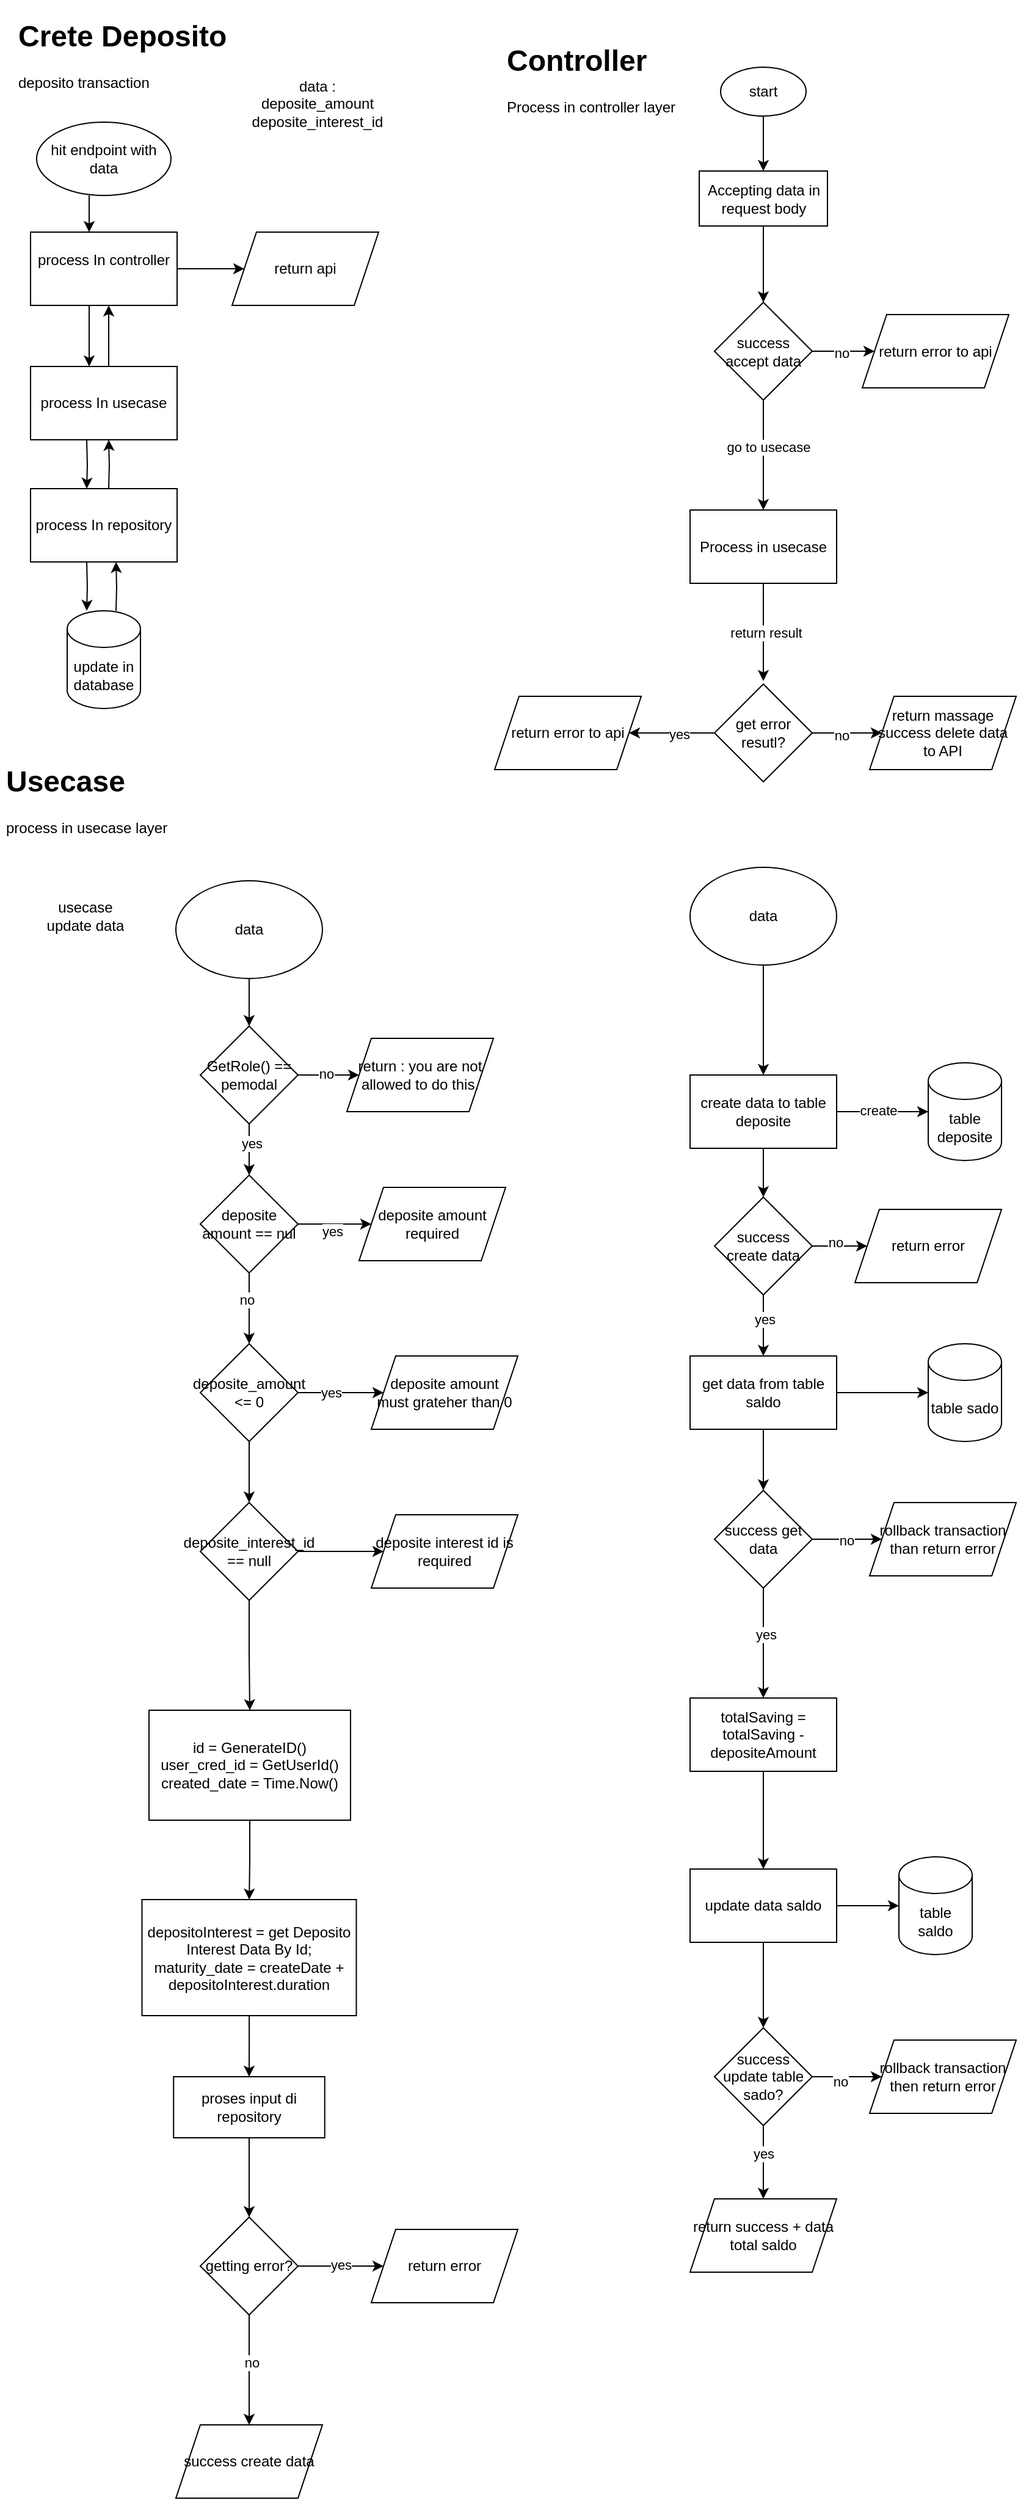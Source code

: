 <mxfile version="21.7.4" type="github">
  <diagram name="create" id="GQB9PMDlIEMigkQDYN1F">
    <mxGraphModel dx="880" dy="446" grid="1" gridSize="10" guides="1" tooltips="1" connect="1" arrows="1" fold="1" page="1" pageScale="1" pageWidth="850" pageHeight="1100" math="0" shadow="0">
      <root>
        <mxCell id="0" />
        <mxCell id="1" parent="0" />
        <mxCell id="w14hrbgYsriXezAnGktg-1" value="&lt;h1&gt;Crete Deposito&lt;/h1&gt;&lt;div&gt;deposito transaction&lt;/div&gt;" style="text;html=1;strokeColor=none;fillColor=none;spacing=5;spacingTop=-20;whiteSpace=wrap;overflow=hidden;rounded=0;" vertex="1" parent="1">
          <mxGeometry x="20" y="10" width="190" height="80" as="geometry" />
        </mxCell>
        <mxCell id="w14hrbgYsriXezAnGktg-2" value="data :&lt;br style=&quot;border-color: var(--border-color);&quot;&gt;deposite_amount&lt;br style=&quot;border-color: var(--border-color);&quot;&gt;deposite_interest_id" style="text;html=1;strokeColor=none;fillColor=none;align=center;verticalAlign=middle;whiteSpace=wrap;rounded=0;" vertex="1" parent="1">
          <mxGeometry x="210" y="50" width="120" height="70" as="geometry" />
        </mxCell>
        <mxCell id="w14hrbgYsriXezAnGktg-3" value="" style="edgeStyle=orthogonalEdgeStyle;rounded=0;orthogonalLoop=1;jettySize=auto;html=1;" edge="1" parent="1">
          <mxGeometry relative="1" as="geometry">
            <mxPoint x="83" y="160" as="sourcePoint" />
            <mxPoint x="83" y="190" as="targetPoint" />
          </mxGeometry>
        </mxCell>
        <mxCell id="w14hrbgYsriXezAnGktg-4" value="hit endpoint with data" style="ellipse;whiteSpace=wrap;html=1;" vertex="1" parent="1">
          <mxGeometry x="40" y="100" width="110" height="60" as="geometry" />
        </mxCell>
        <mxCell id="w14hrbgYsriXezAnGktg-5" value="" style="edgeStyle=orthogonalEdgeStyle;rounded=0;orthogonalLoop=1;jettySize=auto;html=1;" edge="1" parent="1">
          <mxGeometry relative="1" as="geometry">
            <mxPoint x="83" y="250" as="sourcePoint" />
            <mxPoint x="83" y="300" as="targetPoint" />
          </mxGeometry>
        </mxCell>
        <mxCell id="w14hrbgYsriXezAnGktg-6" value="" style="edgeStyle=orthogonalEdgeStyle;rounded=0;orthogonalLoop=1;jettySize=auto;html=1;" edge="1" parent="1" source="w14hrbgYsriXezAnGktg-7" target="w14hrbgYsriXezAnGktg-16">
          <mxGeometry relative="1" as="geometry" />
        </mxCell>
        <mxCell id="w14hrbgYsriXezAnGktg-7" value="&#xa;&lt;span style=&quot;color: rgb(0, 0, 0); font-family: Helvetica; font-size: 12px; font-style: normal; font-variant-ligatures: normal; font-variant-caps: normal; font-weight: 400; letter-spacing: normal; orphans: 2; text-align: center; text-indent: 0px; text-transform: none; widows: 2; word-spacing: 0px; -webkit-text-stroke-width: 0px; background-color: rgb(251, 251, 251); text-decoration-thickness: initial; text-decoration-style: initial; text-decoration-color: initial; float: none; display: inline !important;&quot;&gt;process In controller&lt;/span&gt;&#xa;&#xa;" style="whiteSpace=wrap;html=1;" vertex="1" parent="1">
          <mxGeometry x="35" y="190" width="120" height="60" as="geometry" />
        </mxCell>
        <mxCell id="w14hrbgYsriXezAnGktg-8" value="" style="edgeStyle=orthogonalEdgeStyle;rounded=0;orthogonalLoop=1;jettySize=auto;html=1;" edge="1" parent="1">
          <mxGeometry relative="1" as="geometry">
            <mxPoint x="81" y="360" as="sourcePoint" />
            <mxPoint x="81" y="400" as="targetPoint" />
          </mxGeometry>
        </mxCell>
        <mxCell id="w14hrbgYsriXezAnGktg-9" value="" style="edgeStyle=orthogonalEdgeStyle;rounded=0;orthogonalLoop=1;jettySize=auto;html=1;" edge="1" parent="1">
          <mxGeometry relative="1" as="geometry">
            <mxPoint x="99" y="300" as="sourcePoint" />
            <mxPoint x="99" y="250" as="targetPoint" />
          </mxGeometry>
        </mxCell>
        <mxCell id="w14hrbgYsriXezAnGktg-10" value="process In usecase" style="whiteSpace=wrap;html=1;" vertex="1" parent="1">
          <mxGeometry x="35" y="300" width="120" height="60" as="geometry" />
        </mxCell>
        <mxCell id="w14hrbgYsriXezAnGktg-11" value="" style="edgeStyle=orthogonalEdgeStyle;rounded=0;orthogonalLoop=1;jettySize=auto;html=1;" edge="1" parent="1">
          <mxGeometry relative="1" as="geometry">
            <mxPoint x="81" y="460" as="sourcePoint" />
            <mxPoint x="81" y="500" as="targetPoint" />
          </mxGeometry>
        </mxCell>
        <mxCell id="w14hrbgYsriXezAnGktg-12" value="" style="edgeStyle=orthogonalEdgeStyle;rounded=0;orthogonalLoop=1;jettySize=auto;html=1;" edge="1" parent="1">
          <mxGeometry relative="1" as="geometry">
            <mxPoint x="99" y="400" as="sourcePoint" />
            <mxPoint x="99" y="360" as="targetPoint" />
          </mxGeometry>
        </mxCell>
        <mxCell id="w14hrbgYsriXezAnGktg-13" value="process In repository" style="whiteSpace=wrap;html=1;" vertex="1" parent="1">
          <mxGeometry x="35" y="400" width="120" height="60" as="geometry" />
        </mxCell>
        <mxCell id="w14hrbgYsriXezAnGktg-14" value="" style="edgeStyle=orthogonalEdgeStyle;rounded=0;orthogonalLoop=1;jettySize=auto;html=1;" edge="1" parent="1">
          <mxGeometry relative="1" as="geometry">
            <mxPoint x="105" y="500" as="sourcePoint" />
            <mxPoint x="105" y="460" as="targetPoint" />
          </mxGeometry>
        </mxCell>
        <mxCell id="w14hrbgYsriXezAnGktg-15" value="update in database" style="shape=cylinder3;whiteSpace=wrap;html=1;boundedLbl=1;backgroundOutline=1;size=15;" vertex="1" parent="1">
          <mxGeometry x="65" y="500" width="60" height="80" as="geometry" />
        </mxCell>
        <mxCell id="w14hrbgYsriXezAnGktg-16" value="return api" style="shape=parallelogram;perimeter=parallelogramPerimeter;whiteSpace=wrap;html=1;fixedSize=1;" vertex="1" parent="1">
          <mxGeometry x="200" y="190" width="120" height="60" as="geometry" />
        </mxCell>
        <mxCell id="w14hrbgYsriXezAnGktg-33" value="&lt;h1 style=&quot;border-color: var(--border-color);&quot;&gt;Controller&lt;/h1&gt;&lt;h1&gt;&lt;div style=&quot;border-color: var(--border-color); font-size: 12px; font-weight: 400;&quot;&gt;Process in controller layer&lt;/div&gt;&lt;/h1&gt;" style="text;html=1;strokeColor=none;fillColor=none;spacing=5;spacingTop=-20;whiteSpace=wrap;overflow=hidden;rounded=0;" vertex="1" parent="1">
          <mxGeometry x="420" y="30" width="190" height="80" as="geometry" />
        </mxCell>
        <mxCell id="w14hrbgYsriXezAnGktg-34" value="" style="edgeStyle=orthogonalEdgeStyle;rounded=0;orthogonalLoop=1;jettySize=auto;html=1;" edge="1" parent="1" source="w14hrbgYsriXezAnGktg-35" target="w14hrbgYsriXezAnGktg-37">
          <mxGeometry relative="1" as="geometry" />
        </mxCell>
        <mxCell id="w14hrbgYsriXezAnGktg-35" value="start" style="ellipse;whiteSpace=wrap;html=1;" vertex="1" parent="1">
          <mxGeometry x="600" y="55" width="70" height="40" as="geometry" />
        </mxCell>
        <mxCell id="w14hrbgYsriXezAnGktg-36" value="" style="edgeStyle=orthogonalEdgeStyle;rounded=0;orthogonalLoop=1;jettySize=auto;html=1;" edge="1" parent="1" source="w14hrbgYsriXezAnGktg-37" target="w14hrbgYsriXezAnGktg-42">
          <mxGeometry relative="1" as="geometry" />
        </mxCell>
        <mxCell id="w14hrbgYsriXezAnGktg-37" value="Accepting data in request body" style="whiteSpace=wrap;html=1;" vertex="1" parent="1">
          <mxGeometry x="582.5" y="140" width="105" height="45" as="geometry" />
        </mxCell>
        <mxCell id="w14hrbgYsriXezAnGktg-38" value="" style="edgeStyle=orthogonalEdgeStyle;rounded=0;orthogonalLoop=1;jettySize=auto;html=1;" edge="1" parent="1" source="w14hrbgYsriXezAnGktg-42" target="w14hrbgYsriXezAnGktg-43">
          <mxGeometry relative="1" as="geometry" />
        </mxCell>
        <mxCell id="w14hrbgYsriXezAnGktg-39" value="no" style="edgeLabel;html=1;align=center;verticalAlign=middle;resizable=0;points=[];" vertex="1" connectable="0" parent="w14hrbgYsriXezAnGktg-38">
          <mxGeometry x="-0.057" relative="1" as="geometry">
            <mxPoint y="1" as="offset" />
          </mxGeometry>
        </mxCell>
        <mxCell id="w14hrbgYsriXezAnGktg-40" value="" style="edgeStyle=orthogonalEdgeStyle;rounded=0;orthogonalLoop=1;jettySize=auto;html=1;" edge="1" parent="1" source="w14hrbgYsriXezAnGktg-42" target="w14hrbgYsriXezAnGktg-46">
          <mxGeometry relative="1" as="geometry" />
        </mxCell>
        <mxCell id="w14hrbgYsriXezAnGktg-41" value="go to usecase" style="edgeLabel;html=1;align=center;verticalAlign=middle;resizable=0;points=[];" vertex="1" connectable="0" parent="w14hrbgYsriXezAnGktg-40">
          <mxGeometry x="-0.144" y="4" relative="1" as="geometry">
            <mxPoint as="offset" />
          </mxGeometry>
        </mxCell>
        <mxCell id="w14hrbgYsriXezAnGktg-42" value="success accept data" style="rhombus;whiteSpace=wrap;html=1;" vertex="1" parent="1">
          <mxGeometry x="595" y="247.5" width="80" height="80" as="geometry" />
        </mxCell>
        <mxCell id="w14hrbgYsriXezAnGktg-43" value="return error to api" style="shape=parallelogram;perimeter=parallelogramPerimeter;whiteSpace=wrap;html=1;fixedSize=1;" vertex="1" parent="1">
          <mxGeometry x="716" y="257.5" width="120" height="60" as="geometry" />
        </mxCell>
        <mxCell id="w14hrbgYsriXezAnGktg-44" value="" style="edgeStyle=orthogonalEdgeStyle;rounded=0;orthogonalLoop=1;jettySize=auto;html=1;" edge="1" parent="1" source="w14hrbgYsriXezAnGktg-46">
          <mxGeometry relative="1" as="geometry">
            <mxPoint x="635" y="557.5" as="targetPoint" />
          </mxGeometry>
        </mxCell>
        <mxCell id="w14hrbgYsriXezAnGktg-45" value="return result" style="edgeLabel;html=1;align=center;verticalAlign=middle;resizable=0;points=[];" vertex="1" connectable="0" parent="w14hrbgYsriXezAnGktg-44">
          <mxGeometry x="0.013" y="1" relative="1" as="geometry">
            <mxPoint as="offset" />
          </mxGeometry>
        </mxCell>
        <mxCell id="w14hrbgYsriXezAnGktg-46" value="Process in usecase" style="whiteSpace=wrap;html=1;" vertex="1" parent="1">
          <mxGeometry x="575" y="417.5" width="120" height="60" as="geometry" />
        </mxCell>
        <mxCell id="w14hrbgYsriXezAnGktg-47" value="" style="edgeStyle=orthogonalEdgeStyle;rounded=0;orthogonalLoop=1;jettySize=auto;html=1;" edge="1" parent="1" source="w14hrbgYsriXezAnGktg-51" target="w14hrbgYsriXezAnGktg-52">
          <mxGeometry relative="1" as="geometry" />
        </mxCell>
        <mxCell id="w14hrbgYsriXezAnGktg-48" value="yes" style="edgeLabel;html=1;align=center;verticalAlign=middle;resizable=0;points=[];" vertex="1" connectable="0" parent="w14hrbgYsriXezAnGktg-47">
          <mxGeometry x="-0.171" y="1" relative="1" as="geometry">
            <mxPoint as="offset" />
          </mxGeometry>
        </mxCell>
        <mxCell id="w14hrbgYsriXezAnGktg-49" value="" style="edgeStyle=orthogonalEdgeStyle;rounded=0;orthogonalLoop=1;jettySize=auto;html=1;" edge="1" parent="1" source="w14hrbgYsriXezAnGktg-51" target="w14hrbgYsriXezAnGktg-53">
          <mxGeometry relative="1" as="geometry" />
        </mxCell>
        <mxCell id="w14hrbgYsriXezAnGktg-50" value="no" style="edgeLabel;html=1;align=center;verticalAlign=middle;resizable=0;points=[];" vertex="1" connectable="0" parent="w14hrbgYsriXezAnGktg-49">
          <mxGeometry x="-0.171" y="-2" relative="1" as="geometry">
            <mxPoint as="offset" />
          </mxGeometry>
        </mxCell>
        <mxCell id="w14hrbgYsriXezAnGktg-51" value="get error resutl?" style="rhombus;whiteSpace=wrap;html=1;" vertex="1" parent="1">
          <mxGeometry x="595" y="560" width="80" height="80" as="geometry" />
        </mxCell>
        <mxCell id="w14hrbgYsriXezAnGktg-52" value="return error to api" style="shape=parallelogram;perimeter=parallelogramPerimeter;whiteSpace=wrap;html=1;fixedSize=1;" vertex="1" parent="1">
          <mxGeometry x="415" y="570" width="120" height="60" as="geometry" />
        </mxCell>
        <mxCell id="w14hrbgYsriXezAnGktg-53" value="return massage success delete data to API" style="shape=parallelogram;perimeter=parallelogramPerimeter;whiteSpace=wrap;html=1;fixedSize=1;" vertex="1" parent="1">
          <mxGeometry x="722" y="570" width="120" height="60" as="geometry" />
        </mxCell>
        <mxCell id="w14hrbgYsriXezAnGktg-96" value="&lt;h1&gt;Usecase&lt;/h1&gt;&lt;div&gt;process in usecase layer&lt;/div&gt;" style="text;html=1;strokeColor=none;fillColor=none;spacing=5;spacingTop=-20;whiteSpace=wrap;overflow=hidden;rounded=0;" vertex="1" parent="1">
          <mxGeometry x="10" y="620" width="160" height="70" as="geometry" />
        </mxCell>
        <mxCell id="w14hrbgYsriXezAnGktg-97" value="" style="edgeStyle=orthogonalEdgeStyle;rounded=0;orthogonalLoop=1;jettySize=auto;html=1;" edge="1" parent="1" source="w14hrbgYsriXezAnGktg-99" target="w14hrbgYsriXezAnGktg-107">
          <mxGeometry relative="1" as="geometry" />
        </mxCell>
        <mxCell id="w14hrbgYsriXezAnGktg-98" value="no" style="edgeLabel;html=1;align=center;verticalAlign=middle;resizable=0;points=[];" vertex="1" connectable="0" parent="w14hrbgYsriXezAnGktg-97">
          <mxGeometry x="-0.08" y="1" relative="1" as="geometry">
            <mxPoint as="offset" />
          </mxGeometry>
        </mxCell>
        <mxCell id="w14hrbgYsriXezAnGktg-99" value="GetRole() == pemodal" style="rhombus;whiteSpace=wrap;html=1;" vertex="1" parent="1">
          <mxGeometry x="174" y="840" width="80" height="80" as="geometry" />
        </mxCell>
        <mxCell id="w14hrbgYsriXezAnGktg-100" value="" style="edgeStyle=orthogonalEdgeStyle;rounded=0;orthogonalLoop=1;jettySize=auto;html=1;exitX=0.5;exitY=1;exitDx=0;exitDy=0;" edge="1" parent="1" source="w14hrbgYsriXezAnGktg-99" target="w14hrbgYsriXezAnGktg-106">
          <mxGeometry relative="1" as="geometry">
            <mxPoint x="214" y="1050" as="sourcePoint" />
          </mxGeometry>
        </mxCell>
        <mxCell id="w14hrbgYsriXezAnGktg-101" value="yes" style="edgeLabel;html=1;align=center;verticalAlign=middle;resizable=0;points=[];" vertex="1" connectable="0" parent="w14hrbgYsriXezAnGktg-100">
          <mxGeometry x="-0.238" y="2" relative="1" as="geometry">
            <mxPoint as="offset" />
          </mxGeometry>
        </mxCell>
        <mxCell id="w14hrbgYsriXezAnGktg-102" value="" style="edgeStyle=orthogonalEdgeStyle;rounded=0;orthogonalLoop=1;jettySize=auto;html=1;" edge="1" parent="1" source="w14hrbgYsriXezAnGktg-106">
          <mxGeometry relative="1" as="geometry">
            <mxPoint x="314" y="1002" as="targetPoint" />
          </mxGeometry>
        </mxCell>
        <mxCell id="w14hrbgYsriXezAnGktg-103" value="yes" style="edgeLabel;html=1;align=center;verticalAlign=middle;resizable=0;points=[];" vertex="1" connectable="0" parent="w14hrbgYsriXezAnGktg-102">
          <mxGeometry x="0.008" y="-5" relative="1" as="geometry">
            <mxPoint x="-2" as="offset" />
          </mxGeometry>
        </mxCell>
        <mxCell id="w14hrbgYsriXezAnGktg-104" value="" style="edgeStyle=orthogonalEdgeStyle;rounded=0;orthogonalLoop=1;jettySize=auto;html=1;" edge="1" parent="1" source="w14hrbgYsriXezAnGktg-106" target="w14hrbgYsriXezAnGktg-115">
          <mxGeometry relative="1" as="geometry" />
        </mxCell>
        <mxCell id="w14hrbgYsriXezAnGktg-105" value="no" style="edgeLabel;html=1;align=center;verticalAlign=middle;resizable=0;points=[];" vertex="1" connectable="0" parent="w14hrbgYsriXezAnGktg-104">
          <mxGeometry x="-0.241" y="-2" relative="1" as="geometry">
            <mxPoint as="offset" />
          </mxGeometry>
        </mxCell>
        <mxCell id="w14hrbgYsriXezAnGktg-106" value="deposite amount == nul" style="rhombus;whiteSpace=wrap;html=1;" vertex="1" parent="1">
          <mxGeometry x="174" y="962" width="80" height="80" as="geometry" />
        </mxCell>
        <mxCell id="w14hrbgYsriXezAnGktg-107" value="return : you are not allowed to do this." style="shape=parallelogram;perimeter=parallelogramPerimeter;whiteSpace=wrap;html=1;fixedSize=1;" vertex="1" parent="1">
          <mxGeometry x="294" y="850" width="120" height="60" as="geometry" />
        </mxCell>
        <mxCell id="w14hrbgYsriXezAnGktg-108" value="deposite amount required" style="shape=parallelogram;perimeter=parallelogramPerimeter;whiteSpace=wrap;html=1;fixedSize=1;" vertex="1" parent="1">
          <mxGeometry x="304" y="972" width="120" height="60" as="geometry" />
        </mxCell>
        <mxCell id="w14hrbgYsriXezAnGktg-112" value="" style="edgeStyle=orthogonalEdgeStyle;rounded=0;orthogonalLoop=1;jettySize=auto;html=1;" edge="1" parent="1" source="w14hrbgYsriXezAnGktg-115" target="w14hrbgYsriXezAnGktg-121">
          <mxGeometry relative="1" as="geometry" />
        </mxCell>
        <mxCell id="w14hrbgYsriXezAnGktg-113" value="yes" style="edgeLabel;html=1;align=center;verticalAlign=middle;resizable=0;points=[];" vertex="1" connectable="0" parent="w14hrbgYsriXezAnGktg-112">
          <mxGeometry x="-0.229" relative="1" as="geometry">
            <mxPoint as="offset" />
          </mxGeometry>
        </mxCell>
        <mxCell id="w14hrbgYsriXezAnGktg-138" value="" style="edgeStyle=orthogonalEdgeStyle;rounded=0;orthogonalLoop=1;jettySize=auto;html=1;" edge="1" parent="1" source="w14hrbgYsriXezAnGktg-115" target="w14hrbgYsriXezAnGktg-137">
          <mxGeometry relative="1" as="geometry" />
        </mxCell>
        <mxCell id="w14hrbgYsriXezAnGktg-115" value="deposite_amount &amp;lt;= 0" style="rhombus;whiteSpace=wrap;html=1;" vertex="1" parent="1">
          <mxGeometry x="174" y="1100" width="80" height="80" as="geometry" />
        </mxCell>
        <mxCell id="w14hrbgYsriXezAnGktg-118" value="usecase update data" style="text;html=1;strokeColor=none;fillColor=none;align=center;verticalAlign=middle;whiteSpace=wrap;rounded=0;" vertex="1" parent="1">
          <mxGeometry x="40" y="735" width="80" height="30" as="geometry" />
        </mxCell>
        <mxCell id="w14hrbgYsriXezAnGktg-119" value="" style="edgeStyle=orthogonalEdgeStyle;rounded=0;orthogonalLoop=1;jettySize=auto;html=1;" edge="1" parent="1" source="w14hrbgYsriXezAnGktg-120" target="w14hrbgYsriXezAnGktg-99">
          <mxGeometry relative="1" as="geometry" />
        </mxCell>
        <mxCell id="w14hrbgYsriXezAnGktg-120" value="data" style="ellipse;whiteSpace=wrap;html=1;" vertex="1" parent="1">
          <mxGeometry x="154" y="721" width="120" height="80" as="geometry" />
        </mxCell>
        <mxCell id="w14hrbgYsriXezAnGktg-121" value="deposite amount must grateher than 0" style="shape=parallelogram;perimeter=parallelogramPerimeter;whiteSpace=wrap;html=1;fixedSize=1;" vertex="1" parent="1">
          <mxGeometry x="314" y="1110" width="120" height="60" as="geometry" />
        </mxCell>
        <mxCell id="w14hrbgYsriXezAnGktg-140" value="" style="edgeStyle=orthogonalEdgeStyle;rounded=0;orthogonalLoop=1;jettySize=auto;html=1;" edge="1" parent="1" source="w14hrbgYsriXezAnGktg-137" target="w14hrbgYsriXezAnGktg-139">
          <mxGeometry relative="1" as="geometry" />
        </mxCell>
        <mxCell id="w14hrbgYsriXezAnGktg-142" value="" style="edgeStyle=orthogonalEdgeStyle;rounded=0;orthogonalLoop=1;jettySize=auto;html=1;" edge="1" parent="1" source="w14hrbgYsriXezAnGktg-137" target="w14hrbgYsriXezAnGktg-141">
          <mxGeometry relative="1" as="geometry" />
        </mxCell>
        <mxCell id="w14hrbgYsriXezAnGktg-137" value="deposite_interest_id == null" style="rhombus;whiteSpace=wrap;html=1;" vertex="1" parent="1">
          <mxGeometry x="174" y="1230" width="80" height="80" as="geometry" />
        </mxCell>
        <mxCell id="w14hrbgYsriXezAnGktg-139" value="deposite interest id is required" style="shape=parallelogram;perimeter=parallelogramPerimeter;whiteSpace=wrap;html=1;fixedSize=1;" vertex="1" parent="1">
          <mxGeometry x="314" y="1240" width="120" height="60" as="geometry" />
        </mxCell>
        <mxCell id="w14hrbgYsriXezAnGktg-144" value="" style="edgeStyle=orthogonalEdgeStyle;rounded=0;orthogonalLoop=1;jettySize=auto;html=1;" edge="1" parent="1" source="w14hrbgYsriXezAnGktg-141" target="w14hrbgYsriXezAnGktg-143">
          <mxGeometry relative="1" as="geometry" />
        </mxCell>
        <mxCell id="w14hrbgYsriXezAnGktg-141" value="id =&amp;nbsp;GenerateID&lt;span style=&quot;background-color: initial;&quot;&gt;()&lt;/span&gt;&lt;br&gt;user_cred_id = GetUserId()&lt;br&gt;created_date = Time.Now()" style="whiteSpace=wrap;html=1;" vertex="1" parent="1">
          <mxGeometry x="132" y="1400" width="165" height="90" as="geometry" />
        </mxCell>
        <mxCell id="w14hrbgYsriXezAnGktg-146" value="" style="edgeStyle=orthogonalEdgeStyle;rounded=0;orthogonalLoop=1;jettySize=auto;html=1;" edge="1" parent="1" source="w14hrbgYsriXezAnGktg-143" target="w14hrbgYsriXezAnGktg-145">
          <mxGeometry relative="1" as="geometry" />
        </mxCell>
        <mxCell id="w14hrbgYsriXezAnGktg-143" value="depositoInterest = get Deposito Interest Data By Id;&lt;br&gt;maturity_date = createDate + depositoInterest.duration" style="whiteSpace=wrap;html=1;" vertex="1" parent="1">
          <mxGeometry x="126.25" y="1555" width="175.5" height="95" as="geometry" />
        </mxCell>
        <mxCell id="w14hrbgYsriXezAnGktg-148" value="" style="edgeStyle=orthogonalEdgeStyle;rounded=0;orthogonalLoop=1;jettySize=auto;html=1;" edge="1" parent="1" source="w14hrbgYsriXezAnGktg-145" target="w14hrbgYsriXezAnGktg-147">
          <mxGeometry relative="1" as="geometry" />
        </mxCell>
        <mxCell id="w14hrbgYsriXezAnGktg-145" value="proses input di repository" style="whiteSpace=wrap;html=1;" vertex="1" parent="1">
          <mxGeometry x="152.12" y="1700" width="123.75" height="50" as="geometry" />
        </mxCell>
        <mxCell id="w14hrbgYsriXezAnGktg-150" value="" style="edgeStyle=orthogonalEdgeStyle;rounded=0;orthogonalLoop=1;jettySize=auto;html=1;" edge="1" parent="1" source="w14hrbgYsriXezAnGktg-147" target="w14hrbgYsriXezAnGktg-149">
          <mxGeometry relative="1" as="geometry" />
        </mxCell>
        <mxCell id="w14hrbgYsriXezAnGktg-151" value="yes" style="edgeLabel;html=1;align=center;verticalAlign=middle;resizable=0;points=[];" vertex="1" connectable="0" parent="w14hrbgYsriXezAnGktg-150">
          <mxGeometry x="0.0" y="1" relative="1" as="geometry">
            <mxPoint as="offset" />
          </mxGeometry>
        </mxCell>
        <mxCell id="w14hrbgYsriXezAnGktg-153" value="" style="edgeStyle=orthogonalEdgeStyle;rounded=0;orthogonalLoop=1;jettySize=auto;html=1;" edge="1" parent="1" source="w14hrbgYsriXezAnGktg-147" target="w14hrbgYsriXezAnGktg-152">
          <mxGeometry relative="1" as="geometry" />
        </mxCell>
        <mxCell id="w14hrbgYsriXezAnGktg-154" value="no" style="edgeLabel;html=1;align=center;verticalAlign=middle;resizable=0;points=[];" vertex="1" connectable="0" parent="w14hrbgYsriXezAnGktg-153">
          <mxGeometry x="-0.133" y="2" relative="1" as="geometry">
            <mxPoint as="offset" />
          </mxGeometry>
        </mxCell>
        <mxCell id="w14hrbgYsriXezAnGktg-147" value="getting error?" style="rhombus;whiteSpace=wrap;html=1;" vertex="1" parent="1">
          <mxGeometry x="173.995" y="1815" width="80" height="80" as="geometry" />
        </mxCell>
        <mxCell id="w14hrbgYsriXezAnGktg-149" value="return error" style="shape=parallelogram;perimeter=parallelogramPerimeter;whiteSpace=wrap;html=1;fixedSize=1;" vertex="1" parent="1">
          <mxGeometry x="313.995" y="1825" width="120" height="60" as="geometry" />
        </mxCell>
        <mxCell id="w14hrbgYsriXezAnGktg-152" value="success create data" style="shape=parallelogram;perimeter=parallelogramPerimeter;whiteSpace=wrap;html=1;fixedSize=1;" vertex="1" parent="1">
          <mxGeometry x="153.995" y="1985" width="120" height="60" as="geometry" />
        </mxCell>
        <mxCell id="w14hrbgYsriXezAnGktg-157" value="" style="edgeStyle=orthogonalEdgeStyle;rounded=0;orthogonalLoop=1;jettySize=auto;html=1;" edge="1" parent="1" source="w14hrbgYsriXezAnGktg-155" target="w14hrbgYsriXezAnGktg-156">
          <mxGeometry relative="1" as="geometry" />
        </mxCell>
        <mxCell id="w14hrbgYsriXezAnGktg-155" value="data" style="ellipse;whiteSpace=wrap;html=1;" vertex="1" parent="1">
          <mxGeometry x="575" y="710" width="120" height="80" as="geometry" />
        </mxCell>
        <mxCell id="w14hrbgYsriXezAnGktg-159" value="" style="edgeStyle=orthogonalEdgeStyle;rounded=0;orthogonalLoop=1;jettySize=auto;html=1;" edge="1" parent="1" source="w14hrbgYsriXezAnGktg-156" target="w14hrbgYsriXezAnGktg-158">
          <mxGeometry relative="1" as="geometry" />
        </mxCell>
        <mxCell id="w14hrbgYsriXezAnGktg-166" value="create" style="edgeLabel;html=1;align=center;verticalAlign=middle;resizable=0;points=[];" vertex="1" connectable="0" parent="w14hrbgYsriXezAnGktg-159">
          <mxGeometry x="-0.093" y="1" relative="1" as="geometry">
            <mxPoint as="offset" />
          </mxGeometry>
        </mxCell>
        <mxCell id="w14hrbgYsriXezAnGktg-161" value="" style="edgeStyle=orthogonalEdgeStyle;rounded=0;orthogonalLoop=1;jettySize=auto;html=1;" edge="1" parent="1" source="w14hrbgYsriXezAnGktg-156" target="w14hrbgYsriXezAnGktg-160">
          <mxGeometry relative="1" as="geometry" />
        </mxCell>
        <mxCell id="w14hrbgYsriXezAnGktg-156" value="create data to table deposite" style="whiteSpace=wrap;html=1;" vertex="1" parent="1">
          <mxGeometry x="575" y="880" width="120" height="60" as="geometry" />
        </mxCell>
        <mxCell id="w14hrbgYsriXezAnGktg-158" value="table deposite" style="shape=cylinder3;whiteSpace=wrap;html=1;boundedLbl=1;backgroundOutline=1;size=15;" vertex="1" parent="1">
          <mxGeometry x="770" y="870" width="60" height="80" as="geometry" />
        </mxCell>
        <mxCell id="w14hrbgYsriXezAnGktg-163" value="" style="edgeStyle=orthogonalEdgeStyle;rounded=0;orthogonalLoop=1;jettySize=auto;html=1;" edge="1" parent="1" source="w14hrbgYsriXezAnGktg-160" target="w14hrbgYsriXezAnGktg-162">
          <mxGeometry relative="1" as="geometry" />
        </mxCell>
        <mxCell id="w14hrbgYsriXezAnGktg-171" value="no" style="edgeLabel;html=1;align=center;verticalAlign=middle;resizable=0;points=[];" vertex="1" connectable="0" parent="w14hrbgYsriXezAnGktg-163">
          <mxGeometry x="0.054" y="3" relative="1" as="geometry">
            <mxPoint as="offset" />
          </mxGeometry>
        </mxCell>
        <mxCell id="w14hrbgYsriXezAnGktg-165" value="" style="edgeStyle=orthogonalEdgeStyle;rounded=0;orthogonalLoop=1;jettySize=auto;html=1;" edge="1" parent="1" source="w14hrbgYsriXezAnGktg-160" target="w14hrbgYsriXezAnGktg-164">
          <mxGeometry relative="1" as="geometry" />
        </mxCell>
        <mxCell id="w14hrbgYsriXezAnGktg-172" value="yes" style="edgeLabel;html=1;align=center;verticalAlign=middle;resizable=0;points=[];" vertex="1" connectable="0" parent="w14hrbgYsriXezAnGktg-165">
          <mxGeometry x="-0.2" y="1" relative="1" as="geometry">
            <mxPoint as="offset" />
          </mxGeometry>
        </mxCell>
        <mxCell id="w14hrbgYsriXezAnGktg-160" value="success create data" style="rhombus;whiteSpace=wrap;html=1;" vertex="1" parent="1">
          <mxGeometry x="595" y="980" width="80" height="80" as="geometry" />
        </mxCell>
        <mxCell id="w14hrbgYsriXezAnGktg-162" value="return error" style="shape=parallelogram;perimeter=parallelogramPerimeter;whiteSpace=wrap;html=1;fixedSize=1;" vertex="1" parent="1">
          <mxGeometry x="710" y="990" width="120" height="60" as="geometry" />
        </mxCell>
        <mxCell id="w14hrbgYsriXezAnGktg-168" value="" style="edgeStyle=orthogonalEdgeStyle;rounded=0;orthogonalLoop=1;jettySize=auto;html=1;" edge="1" parent="1" source="w14hrbgYsriXezAnGktg-164" target="w14hrbgYsriXezAnGktg-167">
          <mxGeometry relative="1" as="geometry" />
        </mxCell>
        <mxCell id="w14hrbgYsriXezAnGktg-170" value="" style="edgeStyle=orthogonalEdgeStyle;rounded=0;orthogonalLoop=1;jettySize=auto;html=1;" edge="1" parent="1" source="w14hrbgYsriXezAnGktg-164" target="w14hrbgYsriXezAnGktg-169">
          <mxGeometry relative="1" as="geometry" />
        </mxCell>
        <mxCell id="w14hrbgYsriXezAnGktg-164" value="get data from table saldo" style="whiteSpace=wrap;html=1;" vertex="1" parent="1">
          <mxGeometry x="575" y="1110" width="120" height="60" as="geometry" />
        </mxCell>
        <mxCell id="w14hrbgYsriXezAnGktg-167" value="table sado" style="shape=cylinder3;whiteSpace=wrap;html=1;boundedLbl=1;backgroundOutline=1;size=15;" vertex="1" parent="1">
          <mxGeometry x="770" y="1100" width="60" height="80" as="geometry" />
        </mxCell>
        <mxCell id="w14hrbgYsriXezAnGktg-174" value="" style="edgeStyle=orthogonalEdgeStyle;rounded=0;orthogonalLoop=1;jettySize=auto;html=1;" edge="1" parent="1" source="w14hrbgYsriXezAnGktg-169" target="w14hrbgYsriXezAnGktg-173">
          <mxGeometry relative="1" as="geometry" />
        </mxCell>
        <mxCell id="w14hrbgYsriXezAnGktg-175" value="no" style="edgeLabel;html=1;align=center;verticalAlign=middle;resizable=0;points=[];" vertex="1" connectable="0" parent="w14hrbgYsriXezAnGktg-174">
          <mxGeometry x="-0.029" y="-1" relative="1" as="geometry">
            <mxPoint as="offset" />
          </mxGeometry>
        </mxCell>
        <mxCell id="w14hrbgYsriXezAnGktg-177" value="" style="edgeStyle=orthogonalEdgeStyle;rounded=0;orthogonalLoop=1;jettySize=auto;html=1;" edge="1" parent="1" source="w14hrbgYsriXezAnGktg-169" target="w14hrbgYsriXezAnGktg-176">
          <mxGeometry relative="1" as="geometry" />
        </mxCell>
        <mxCell id="w14hrbgYsriXezAnGktg-178" value="yes" style="edgeLabel;html=1;align=center;verticalAlign=middle;resizable=0;points=[];" vertex="1" connectable="0" parent="w14hrbgYsriXezAnGktg-177">
          <mxGeometry x="-0.156" y="2" relative="1" as="geometry">
            <mxPoint as="offset" />
          </mxGeometry>
        </mxCell>
        <mxCell id="w14hrbgYsriXezAnGktg-169" value="success get data" style="rhombus;whiteSpace=wrap;html=1;" vertex="1" parent="1">
          <mxGeometry x="595" y="1220" width="80" height="80" as="geometry" />
        </mxCell>
        <mxCell id="w14hrbgYsriXezAnGktg-173" value="rollback transaction than return error" style="shape=parallelogram;perimeter=parallelogramPerimeter;whiteSpace=wrap;html=1;fixedSize=1;" vertex="1" parent="1">
          <mxGeometry x="722" y="1230" width="120" height="60" as="geometry" />
        </mxCell>
        <mxCell id="w14hrbgYsriXezAnGktg-180" value="" style="edgeStyle=orthogonalEdgeStyle;rounded=0;orthogonalLoop=1;jettySize=auto;html=1;" edge="1" parent="1" source="w14hrbgYsriXezAnGktg-176" target="w14hrbgYsriXezAnGktg-179">
          <mxGeometry relative="1" as="geometry" />
        </mxCell>
        <mxCell id="w14hrbgYsriXezAnGktg-176" value="totalSaving = totalSaving - depositeAmount" style="whiteSpace=wrap;html=1;" vertex="1" parent="1">
          <mxGeometry x="575" y="1390" width="120" height="60" as="geometry" />
        </mxCell>
        <mxCell id="w14hrbgYsriXezAnGktg-182" value="" style="edgeStyle=orthogonalEdgeStyle;rounded=0;orthogonalLoop=1;jettySize=auto;html=1;" edge="1" parent="1" source="w14hrbgYsriXezAnGktg-179" target="w14hrbgYsriXezAnGktg-181">
          <mxGeometry relative="1" as="geometry" />
        </mxCell>
        <mxCell id="w14hrbgYsriXezAnGktg-184" value="" style="edgeStyle=orthogonalEdgeStyle;rounded=0;orthogonalLoop=1;jettySize=auto;html=1;" edge="1" parent="1" source="w14hrbgYsriXezAnGktg-179" target="w14hrbgYsriXezAnGktg-183">
          <mxGeometry relative="1" as="geometry" />
        </mxCell>
        <mxCell id="w14hrbgYsriXezAnGktg-179" value="update data saldo" style="whiteSpace=wrap;html=1;" vertex="1" parent="1">
          <mxGeometry x="575" y="1530" width="120" height="60" as="geometry" />
        </mxCell>
        <mxCell id="w14hrbgYsriXezAnGktg-181" value="table saldo" style="shape=cylinder3;whiteSpace=wrap;html=1;boundedLbl=1;backgroundOutline=1;size=15;" vertex="1" parent="1">
          <mxGeometry x="746" y="1520" width="60" height="80" as="geometry" />
        </mxCell>
        <mxCell id="w14hrbgYsriXezAnGktg-186" value="" style="edgeStyle=orthogonalEdgeStyle;rounded=0;orthogonalLoop=1;jettySize=auto;html=1;" edge="1" parent="1" source="w14hrbgYsriXezAnGktg-183" target="w14hrbgYsriXezAnGktg-185">
          <mxGeometry relative="1" as="geometry" />
        </mxCell>
        <mxCell id="w14hrbgYsriXezAnGktg-187" value="no" style="edgeLabel;html=1;align=center;verticalAlign=middle;resizable=0;points=[];" vertex="1" connectable="0" parent="w14hrbgYsriXezAnGktg-186">
          <mxGeometry x="-0.193" y="-4" relative="1" as="geometry">
            <mxPoint as="offset" />
          </mxGeometry>
        </mxCell>
        <mxCell id="w14hrbgYsriXezAnGktg-189" value="" style="edgeStyle=orthogonalEdgeStyle;rounded=0;orthogonalLoop=1;jettySize=auto;html=1;" edge="1" parent="1" source="w14hrbgYsriXezAnGktg-183" target="w14hrbgYsriXezAnGktg-188">
          <mxGeometry relative="1" as="geometry" />
        </mxCell>
        <mxCell id="w14hrbgYsriXezAnGktg-190" value="yes" style="edgeLabel;html=1;align=center;verticalAlign=middle;resizable=0;points=[];" vertex="1" connectable="0" parent="w14hrbgYsriXezAnGktg-189">
          <mxGeometry x="-0.233" relative="1" as="geometry">
            <mxPoint as="offset" />
          </mxGeometry>
        </mxCell>
        <mxCell id="w14hrbgYsriXezAnGktg-183" value="success update table sado?" style="rhombus;whiteSpace=wrap;html=1;" vertex="1" parent="1">
          <mxGeometry x="595" y="1660" width="80" height="80" as="geometry" />
        </mxCell>
        <mxCell id="w14hrbgYsriXezAnGktg-185" value="rollback transaction then return error" style="shape=parallelogram;perimeter=parallelogramPerimeter;whiteSpace=wrap;html=1;fixedSize=1;" vertex="1" parent="1">
          <mxGeometry x="722" y="1670" width="120" height="60" as="geometry" />
        </mxCell>
        <mxCell id="w14hrbgYsriXezAnGktg-188" value="return success + data total saldo" style="shape=parallelogram;perimeter=parallelogramPerimeter;whiteSpace=wrap;html=1;fixedSize=1;" vertex="1" parent="1">
          <mxGeometry x="575" y="1800" width="120" height="60" as="geometry" />
        </mxCell>
      </root>
    </mxGraphModel>
  </diagram>
</mxfile>
